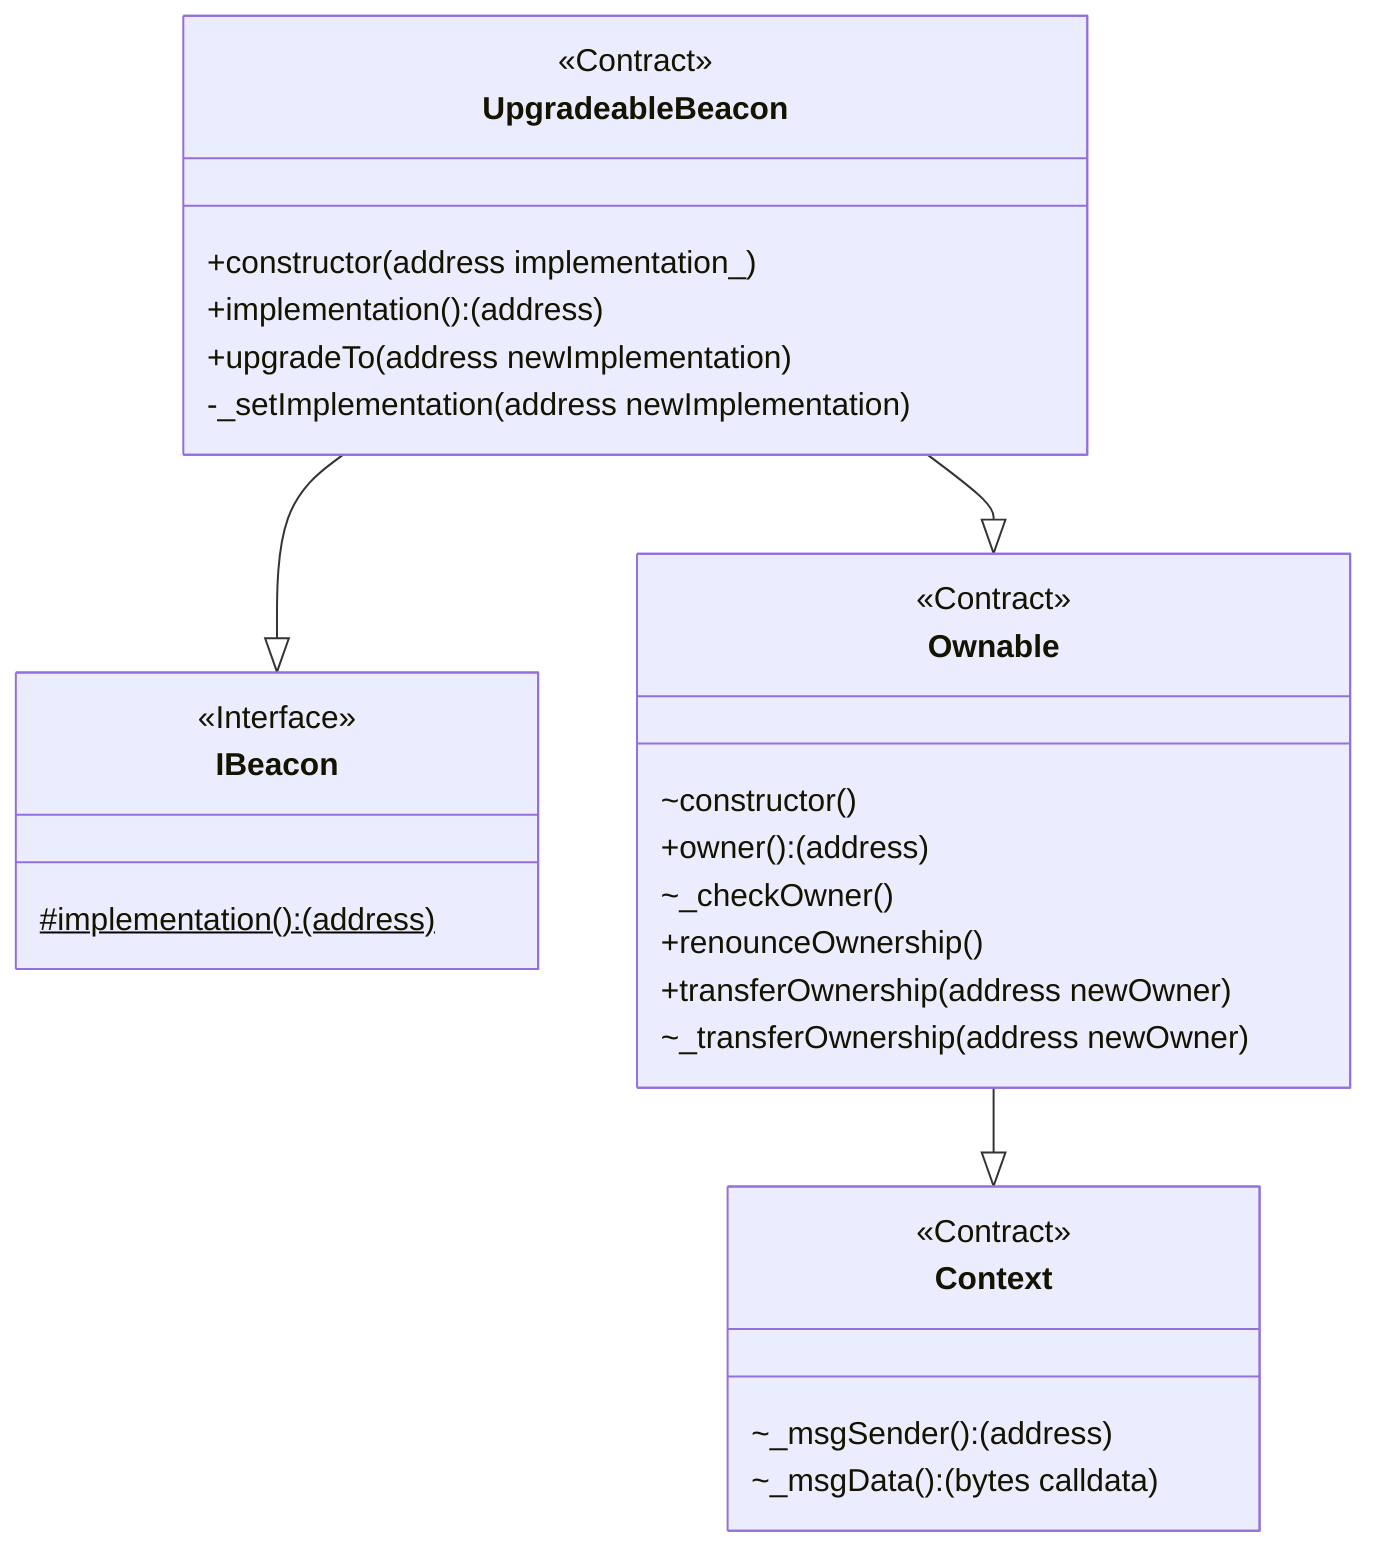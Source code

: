 classDiagram
  %% 543:1496:2
  class UpgradeableBeacon {
    <<Contract>>
    +constructor(address implementation_)
    +implementation(): (address)
    +upgradeTo(address newImplementation)
    -_setImplementation(address newImplementation)
  }
  
  UpgradeableBeacon --|> IBeacon
  
  %% 198:251:1
  class IBeacon {
    <<Interface>>
    #implementation(): (address)$
  }
  
  UpgradeableBeacon --|> Ownable
  
  %% 654:1968:0
  class Ownable {
    <<Contract>>
    ~constructor()
    +owner(): (address)
    ~_checkOwner()
    +renounceOwnership()
    +transferOwnership(address newOwner)
    ~_transferOwnership(address newOwner)
  }
  
  Ownable --|> Context
  
  %% 608:235:4
  class Context {
    <<Contract>>
    ~_msgSender(): (address)
    ~_msgData(): (bytes calldata)
  }